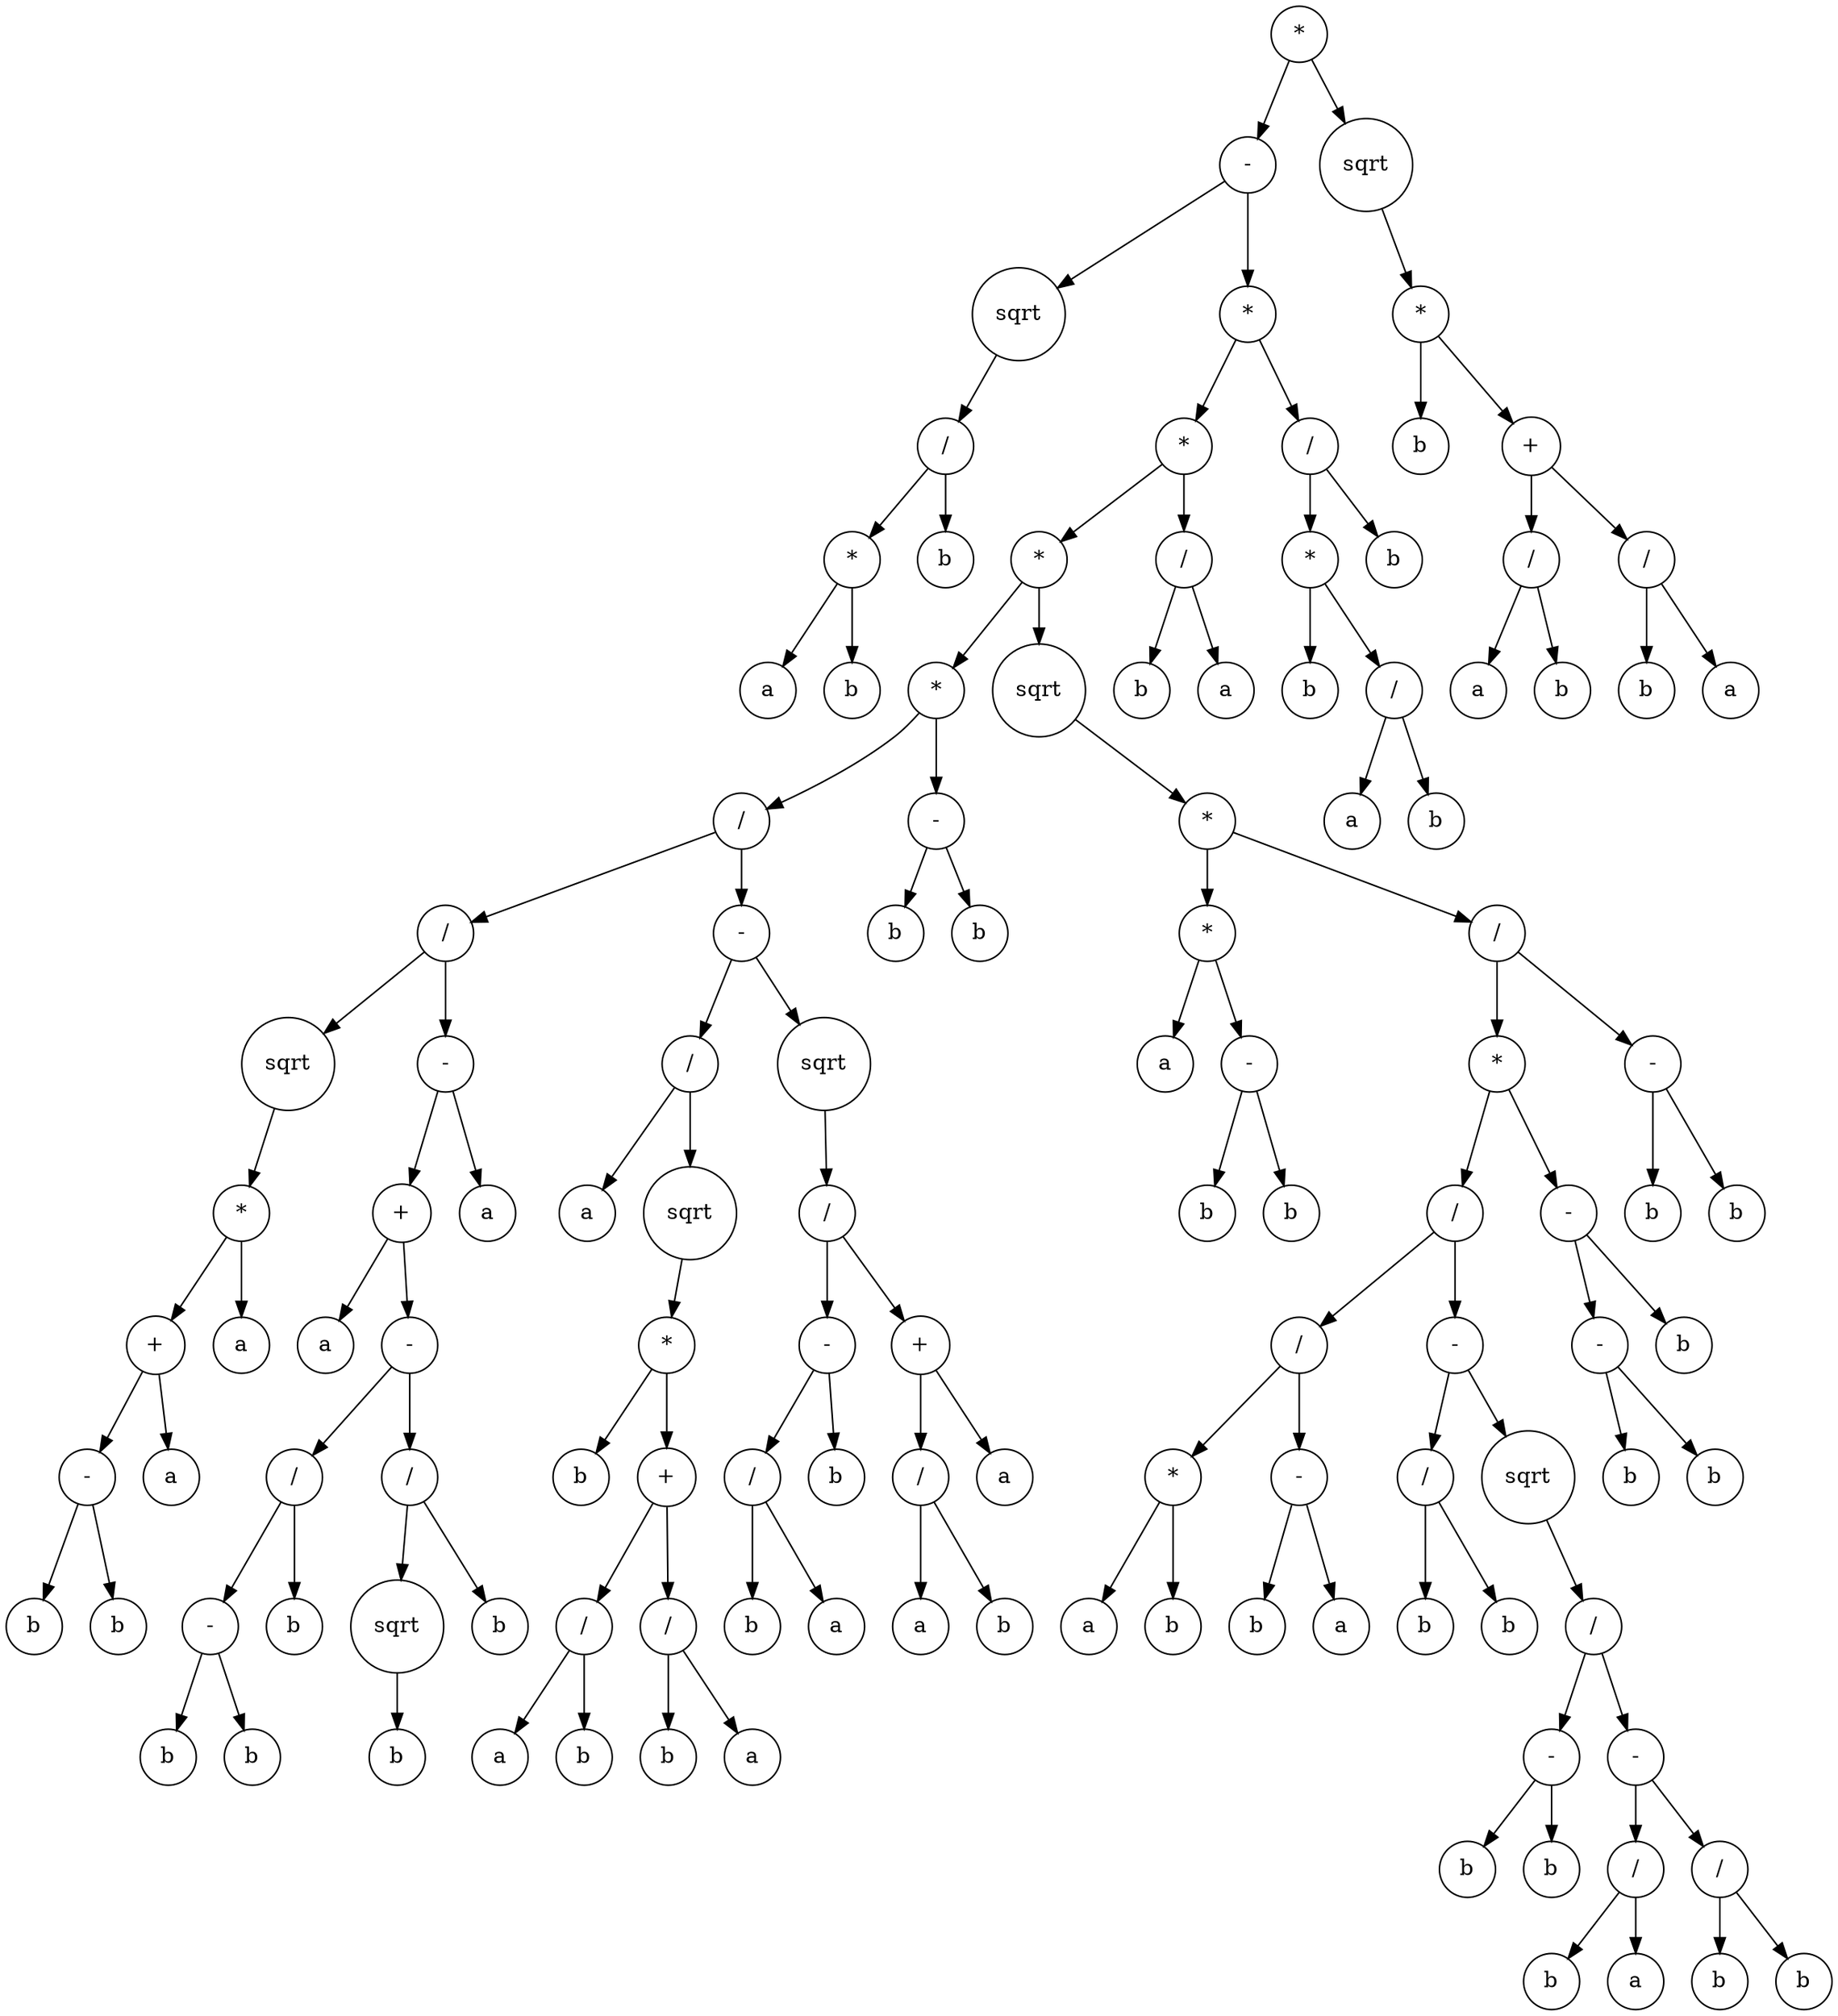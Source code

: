 digraph g {
graph [ordering=out];
node [shape=circle];
n[label = "*"];
n0[label = "-"];
n00[label = "sqrt"];
n000[label = "/"];
n0000[label = "*"];
n00000[label = "a"];
n0000 -> n00000;
n00001[label = "b"];
n0000 -> n00001;
n000 -> n0000;
n0001[label = "b"];
n000 -> n0001;
n00 -> n000;
n0 -> n00;
n01[label = "*"];
n010[label = "*"];
n0100[label = "*"];
n01000[label = "*"];
n010000[label = "/"];
n0100000[label = "/"];
n01000000[label = "sqrt"];
n010000000[label = "*"];
n0100000000[label = "+"];
n01000000000[label = "-"];
n010000000000[label = "b"];
n01000000000 -> n010000000000;
n010000000001[label = "b"];
n01000000000 -> n010000000001;
n0100000000 -> n01000000000;
n01000000001[label = "a"];
n0100000000 -> n01000000001;
n010000000 -> n0100000000;
n0100000001[label = "a"];
n010000000 -> n0100000001;
n01000000 -> n010000000;
n0100000 -> n01000000;
n01000001[label = "-"];
n010000010[label = "+"];
n0100000100[label = "a"];
n010000010 -> n0100000100;
n0100000101[label = "-"];
n01000001010[label = "/"];
n010000010100[label = "-"];
n0100000101000[label = "b"];
n010000010100 -> n0100000101000;
n0100000101001[label = "b"];
n010000010100 -> n0100000101001;
n01000001010 -> n010000010100;
n010000010101[label = "b"];
n01000001010 -> n010000010101;
n0100000101 -> n01000001010;
n01000001011[label = "/"];
n010000010110[label = "sqrt"];
n0100000101100[label = "b"];
n010000010110 -> n0100000101100;
n01000001011 -> n010000010110;
n010000010111[label = "b"];
n01000001011 -> n010000010111;
n0100000101 -> n01000001011;
n010000010 -> n0100000101;
n01000001 -> n010000010;
n010000011[label = "a"];
n01000001 -> n010000011;
n0100000 -> n01000001;
n010000 -> n0100000;
n0100001[label = "-"];
n01000010[label = "/"];
n010000100[label = "a"];
n01000010 -> n010000100;
n010000101[label = "sqrt"];
n0100001010[label = "*"];
n01000010100[label = "b"];
n0100001010 -> n01000010100;
n01000010101[label = "+"];
n010000101010[label = "/"];
n0100001010100[label = "a"];
n010000101010 -> n0100001010100;
n0100001010101[label = "b"];
n010000101010 -> n0100001010101;
n01000010101 -> n010000101010;
n010000101011[label = "/"];
n0100001010110[label = "b"];
n010000101011 -> n0100001010110;
n0100001010111[label = "a"];
n010000101011 -> n0100001010111;
n01000010101 -> n010000101011;
n0100001010 -> n01000010101;
n010000101 -> n0100001010;
n01000010 -> n010000101;
n0100001 -> n01000010;
n01000011[label = "sqrt"];
n010000110[label = "/"];
n0100001100[label = "-"];
n01000011000[label = "/"];
n010000110000[label = "b"];
n01000011000 -> n010000110000;
n010000110001[label = "a"];
n01000011000 -> n010000110001;
n0100001100 -> n01000011000;
n01000011001[label = "b"];
n0100001100 -> n01000011001;
n010000110 -> n0100001100;
n0100001101[label = "+"];
n01000011010[label = "/"];
n010000110100[label = "a"];
n01000011010 -> n010000110100;
n010000110101[label = "b"];
n01000011010 -> n010000110101;
n0100001101 -> n01000011010;
n01000011011[label = "a"];
n0100001101 -> n01000011011;
n010000110 -> n0100001101;
n01000011 -> n010000110;
n0100001 -> n01000011;
n010000 -> n0100001;
n01000 -> n010000;
n010001[label = "-"];
n0100010[label = "b"];
n010001 -> n0100010;
n0100011[label = "b"];
n010001 -> n0100011;
n01000 -> n010001;
n0100 -> n01000;
n01001[label = "sqrt"];
n010010[label = "*"];
n0100100[label = "*"];
n01001000[label = "a"];
n0100100 -> n01001000;
n01001001[label = "-"];
n010010010[label = "b"];
n01001001 -> n010010010;
n010010011[label = "b"];
n01001001 -> n010010011;
n0100100 -> n01001001;
n010010 -> n0100100;
n0100101[label = "/"];
n01001010[label = "*"];
n010010100[label = "/"];
n0100101000[label = "/"];
n01001010000[label = "*"];
n010010100000[label = "a"];
n01001010000 -> n010010100000;
n010010100001[label = "b"];
n01001010000 -> n010010100001;
n0100101000 -> n01001010000;
n01001010001[label = "-"];
n010010100010[label = "b"];
n01001010001 -> n010010100010;
n010010100011[label = "a"];
n01001010001 -> n010010100011;
n0100101000 -> n01001010001;
n010010100 -> n0100101000;
n0100101001[label = "-"];
n01001010010[label = "/"];
n010010100100[label = "b"];
n01001010010 -> n010010100100;
n010010100101[label = "b"];
n01001010010 -> n010010100101;
n0100101001 -> n01001010010;
n01001010011[label = "sqrt"];
n010010100110[label = "/"];
n0100101001100[label = "-"];
n01001010011000[label = "b"];
n0100101001100 -> n01001010011000;
n01001010011001[label = "b"];
n0100101001100 -> n01001010011001;
n010010100110 -> n0100101001100;
n0100101001101[label = "-"];
n01001010011010[label = "/"];
n010010100110100[label = "b"];
n01001010011010 -> n010010100110100;
n010010100110101[label = "a"];
n01001010011010 -> n010010100110101;
n0100101001101 -> n01001010011010;
n01001010011011[label = "/"];
n010010100110110[label = "b"];
n01001010011011 -> n010010100110110;
n010010100110111[label = "b"];
n01001010011011 -> n010010100110111;
n0100101001101 -> n01001010011011;
n010010100110 -> n0100101001101;
n01001010011 -> n010010100110;
n0100101001 -> n01001010011;
n010010100 -> n0100101001;
n01001010 -> n010010100;
n010010101[label = "-"];
n0100101010[label = "-"];
n01001010100[label = "b"];
n0100101010 -> n01001010100;
n01001010101[label = "b"];
n0100101010 -> n01001010101;
n010010101 -> n0100101010;
n0100101011[label = "b"];
n010010101 -> n0100101011;
n01001010 -> n010010101;
n0100101 -> n01001010;
n01001011[label = "-"];
n010010110[label = "b"];
n01001011 -> n010010110;
n010010111[label = "b"];
n01001011 -> n010010111;
n0100101 -> n01001011;
n010010 -> n0100101;
n01001 -> n010010;
n0100 -> n01001;
n010 -> n0100;
n0101[label = "/"];
n01010[label = "b"];
n0101 -> n01010;
n01011[label = "a"];
n0101 -> n01011;
n010 -> n0101;
n01 -> n010;
n011[label = "/"];
n0110[label = "*"];
n01100[label = "b"];
n0110 -> n01100;
n01101[label = "/"];
n011010[label = "a"];
n01101 -> n011010;
n011011[label = "b"];
n01101 -> n011011;
n0110 -> n01101;
n011 -> n0110;
n0111[label = "b"];
n011 -> n0111;
n01 -> n011;
n0 -> n01;
n -> n0;
n1[label = "sqrt"];
n10[label = "*"];
n100[label = "b"];
n10 -> n100;
n101[label = "+"];
n1010[label = "/"];
n10100[label = "a"];
n1010 -> n10100;
n10101[label = "b"];
n1010 -> n10101;
n101 -> n1010;
n1011[label = "/"];
n10110[label = "b"];
n1011 -> n10110;
n10111[label = "a"];
n1011 -> n10111;
n101 -> n1011;
n10 -> n101;
n1 -> n10;
n -> n1;
}
